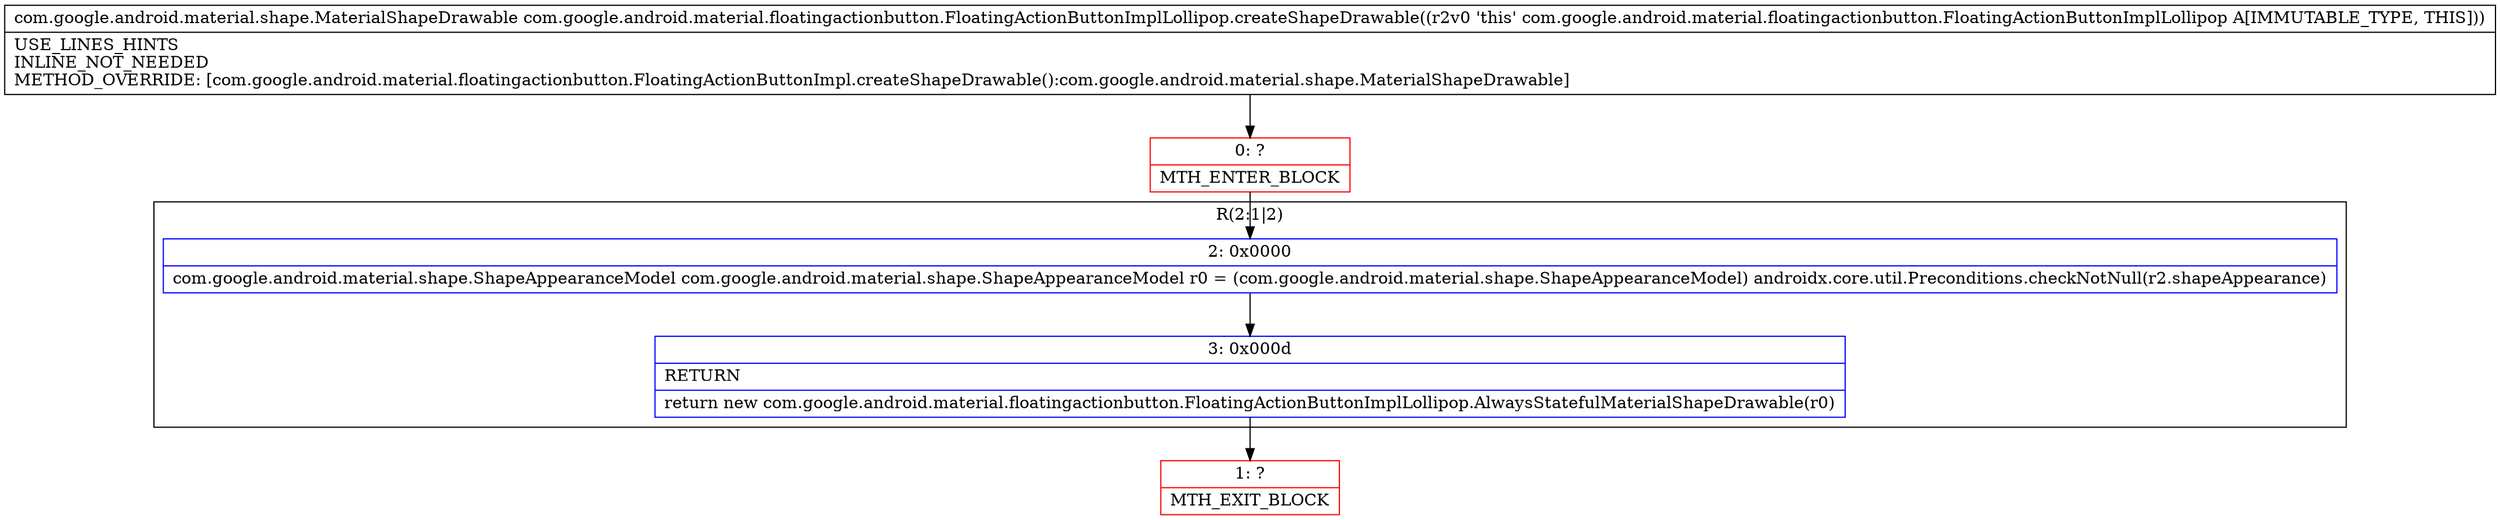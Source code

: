 digraph "CFG forcom.google.android.material.floatingactionbutton.FloatingActionButtonImplLollipop.createShapeDrawable()Lcom\/google\/android\/material\/shape\/MaterialShapeDrawable;" {
subgraph cluster_Region_1779465213 {
label = "R(2:1|2)";
node [shape=record,color=blue];
Node_2 [shape=record,label="{2\:\ 0x0000|com.google.android.material.shape.ShapeAppearanceModel com.google.android.material.shape.ShapeAppearanceModel r0 = (com.google.android.material.shape.ShapeAppearanceModel) androidx.core.util.Preconditions.checkNotNull(r2.shapeAppearance)\l}"];
Node_3 [shape=record,label="{3\:\ 0x000d|RETURN\l|return new com.google.android.material.floatingactionbutton.FloatingActionButtonImplLollipop.AlwaysStatefulMaterialShapeDrawable(r0)\l}"];
}
Node_0 [shape=record,color=red,label="{0\:\ ?|MTH_ENTER_BLOCK\l}"];
Node_1 [shape=record,color=red,label="{1\:\ ?|MTH_EXIT_BLOCK\l}"];
MethodNode[shape=record,label="{com.google.android.material.shape.MaterialShapeDrawable com.google.android.material.floatingactionbutton.FloatingActionButtonImplLollipop.createShapeDrawable((r2v0 'this' com.google.android.material.floatingactionbutton.FloatingActionButtonImplLollipop A[IMMUTABLE_TYPE, THIS]))  | USE_LINES_HINTS\lINLINE_NOT_NEEDED\lMETHOD_OVERRIDE: [com.google.android.material.floatingactionbutton.FloatingActionButtonImpl.createShapeDrawable():com.google.android.material.shape.MaterialShapeDrawable]\l}"];
MethodNode -> Node_0;Node_2 -> Node_3;
Node_3 -> Node_1;
Node_0 -> Node_2;
}

